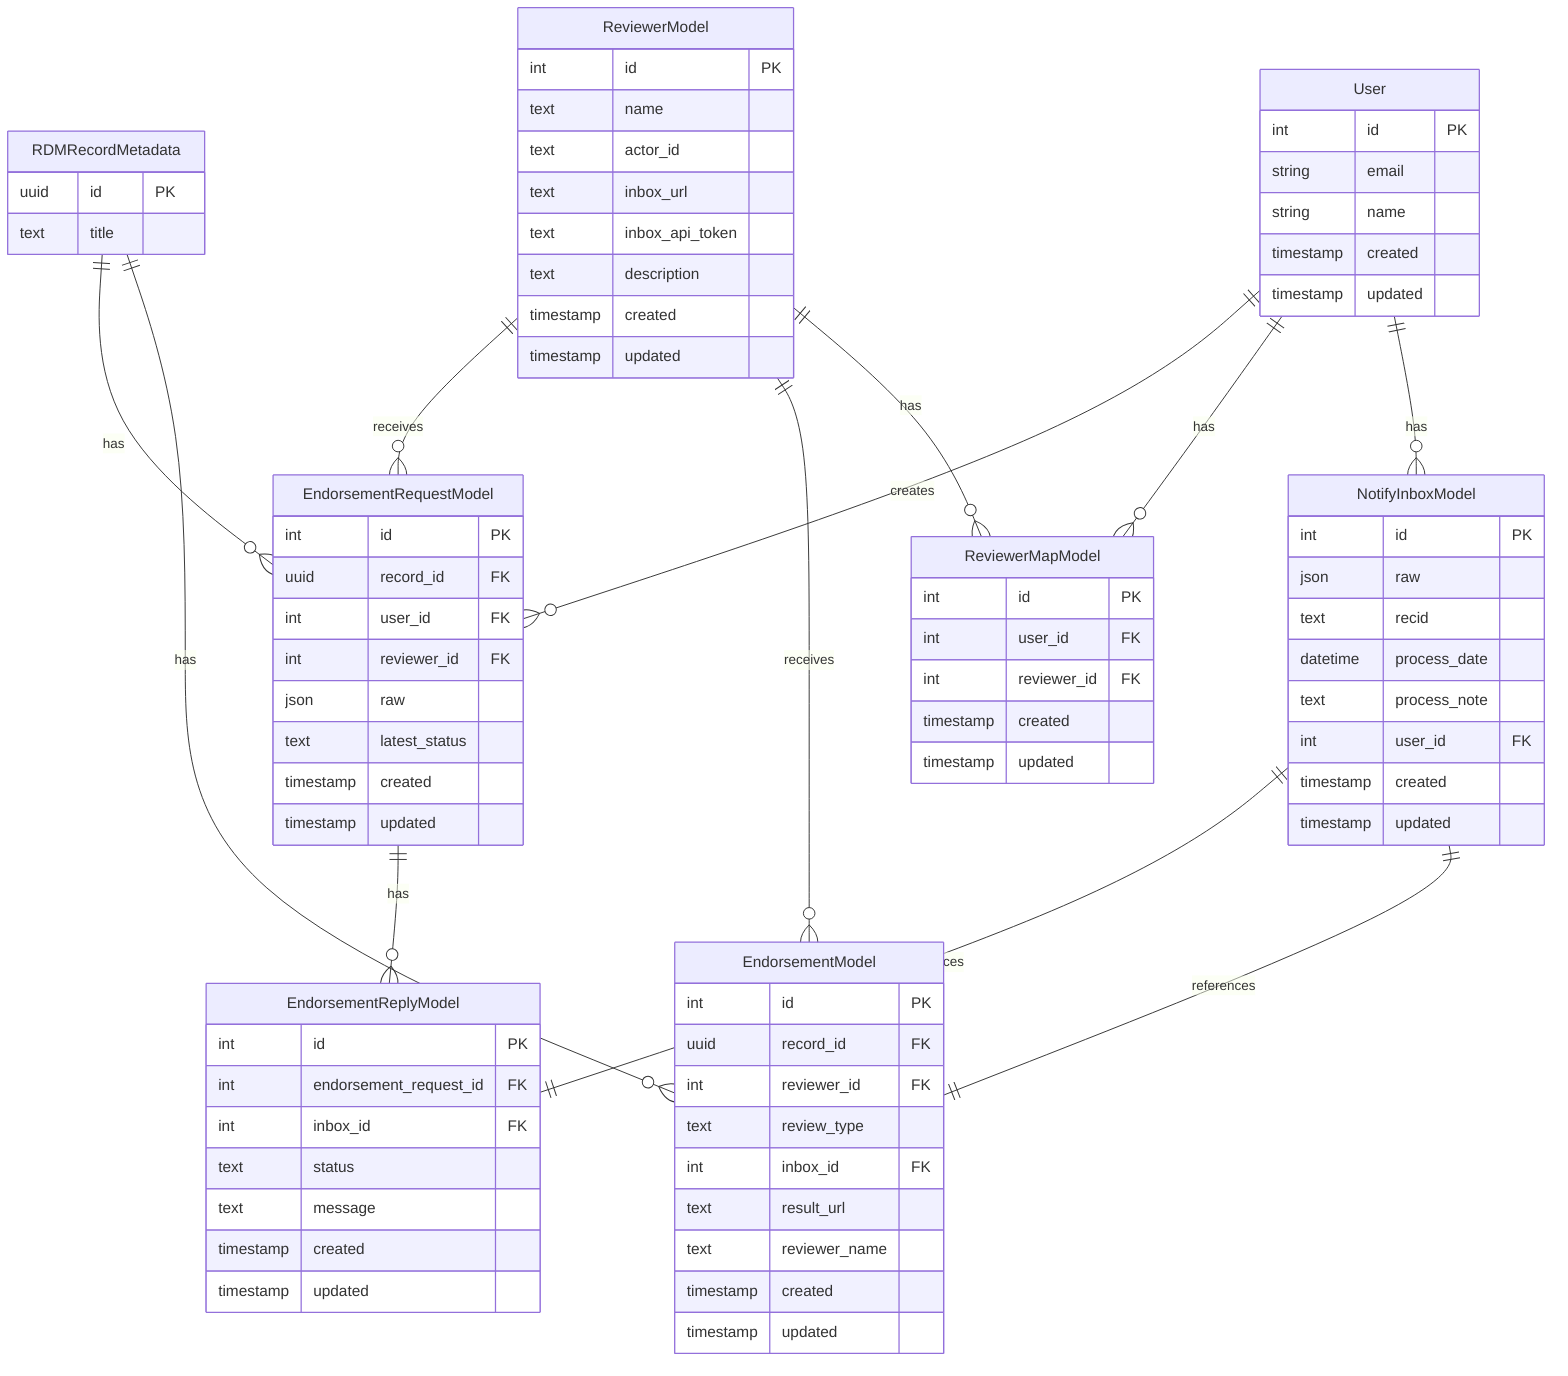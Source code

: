 %% sources of file: invenio_notify/records/models.py

erDiagram
    User ||--o{ NotifyInboxModel : has
    User ||--o{ ReviewerMapModel : has
    User ||--o{ EndorsementRequestModel : creates
    
    ReviewerModel ||--o{ ReviewerMapModel : has
    ReviewerModel ||--o{ EndorsementModel : receives
    ReviewerModel ||--o{ EndorsementRequestModel : receives
    
    RDMRecordMetadata ||--o{ EndorsementModel : has
    RDMRecordMetadata ||--o{ EndorsementRequestModel : has
    
    NotifyInboxModel ||--|| EndorsementModel : references
    NotifyInboxModel ||--|| EndorsementReplyModel : references
    
    EndorsementRequestModel ||--o{ EndorsementReplyModel : has
    
    User {
        int id PK
        string email
        string name
        timestamp created
        timestamp updated
    }
    
    NotifyInboxModel {
        int id PK
        json raw
        text recid
        datetime process_date
        text process_note
        int user_id FK
        timestamp created
        timestamp updated
    }
    
    ReviewerMapModel {
        int id PK
        int user_id FK
        int reviewer_id FK
        timestamp created
        timestamp updated
    }
    
    ReviewerModel {
        int id PK
        text name
        text actor_id
        text inbox_url
        text inbox_api_token
        text description
        timestamp created
        timestamp updated
    }
    
    EndorsementModel {
        int id PK
        uuid record_id FK
        int reviewer_id FK
        text review_type
        int inbox_id FK
        text result_url
        text reviewer_name
        timestamp created
        timestamp updated
    }
    
    EndorsementRequestModel {
        int id PK
        uuid record_id FK
        int user_id FK
        int reviewer_id FK
        json raw
        text latest_status
        timestamp created
        timestamp updated
    }
    
    EndorsementReplyModel {
        int id PK
        int endorsement_request_id FK
        int inbox_id FK
        text status
        text message
        timestamp created
        timestamp updated
    }
    
    RDMRecordMetadata {
        uuid id PK
        text title
    }